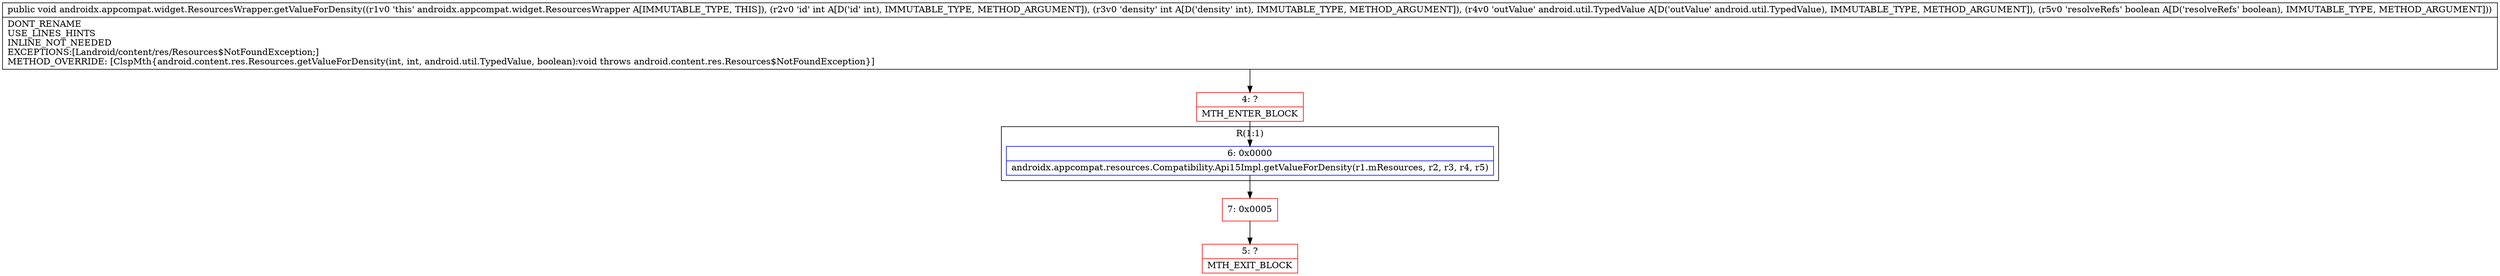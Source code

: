 digraph "CFG forandroidx.appcompat.widget.ResourcesWrapper.getValueForDensity(IILandroid\/util\/TypedValue;Z)V" {
subgraph cluster_Region_1537983256 {
label = "R(1:1)";
node [shape=record,color=blue];
Node_6 [shape=record,label="{6\:\ 0x0000|androidx.appcompat.resources.Compatibility.Api15Impl.getValueForDensity(r1.mResources, r2, r3, r4, r5)\l}"];
}
Node_4 [shape=record,color=red,label="{4\:\ ?|MTH_ENTER_BLOCK\l}"];
Node_7 [shape=record,color=red,label="{7\:\ 0x0005}"];
Node_5 [shape=record,color=red,label="{5\:\ ?|MTH_EXIT_BLOCK\l}"];
MethodNode[shape=record,label="{public void androidx.appcompat.widget.ResourcesWrapper.getValueForDensity((r1v0 'this' androidx.appcompat.widget.ResourcesWrapper A[IMMUTABLE_TYPE, THIS]), (r2v0 'id' int A[D('id' int), IMMUTABLE_TYPE, METHOD_ARGUMENT]), (r3v0 'density' int A[D('density' int), IMMUTABLE_TYPE, METHOD_ARGUMENT]), (r4v0 'outValue' android.util.TypedValue A[D('outValue' android.util.TypedValue), IMMUTABLE_TYPE, METHOD_ARGUMENT]), (r5v0 'resolveRefs' boolean A[D('resolveRefs' boolean), IMMUTABLE_TYPE, METHOD_ARGUMENT]))  | DONT_RENAME\lUSE_LINES_HINTS\lINLINE_NOT_NEEDED\lEXCEPTIONS:[Landroid\/content\/res\/Resources$NotFoundException;]\lMETHOD_OVERRIDE: [ClspMth\{android.content.res.Resources.getValueForDensity(int, int, android.util.TypedValue, boolean):void throws android.content.res.Resources$NotFoundException\}]\l}"];
MethodNode -> Node_4;Node_6 -> Node_7;
Node_4 -> Node_6;
Node_7 -> Node_5;
}


